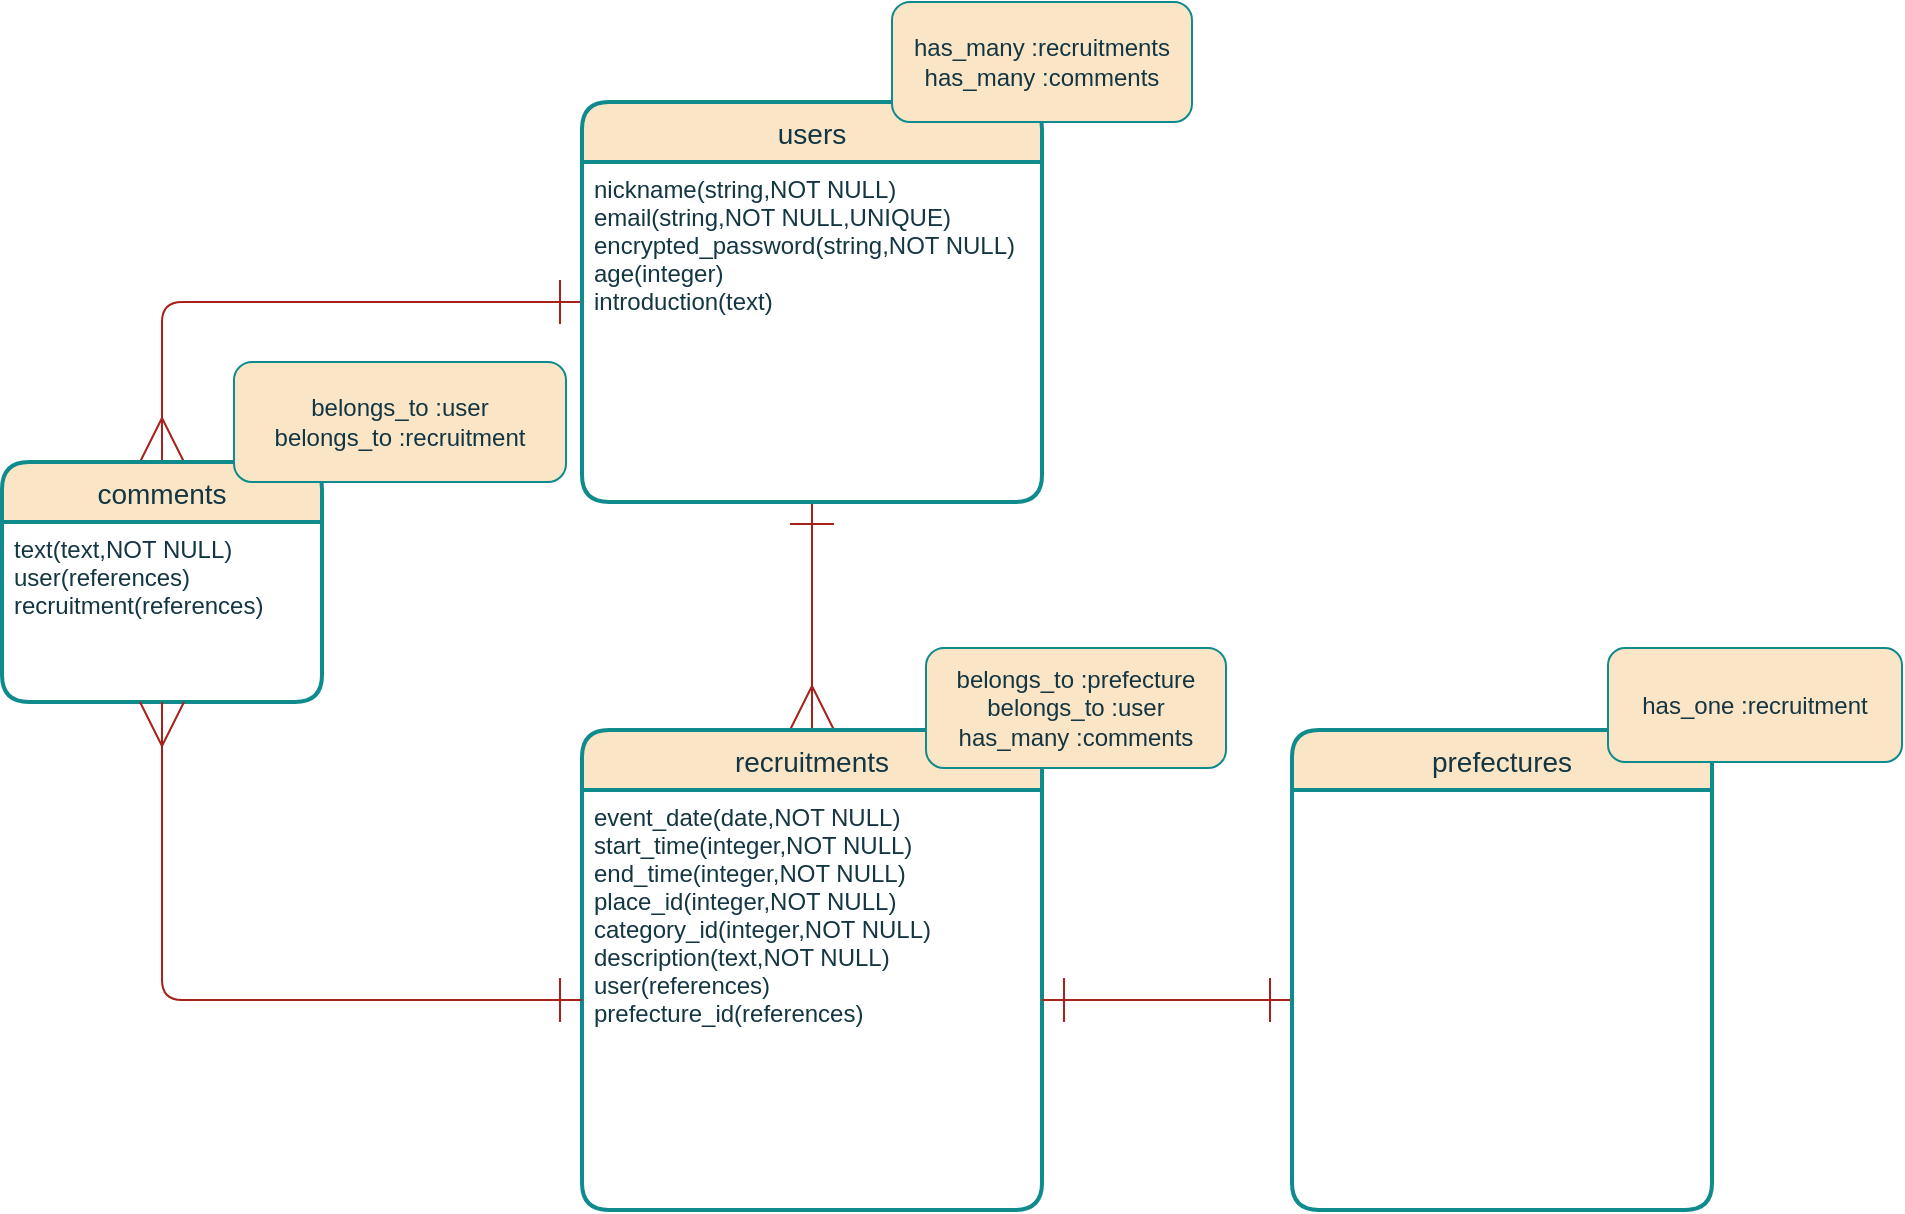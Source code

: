 <mxfile>
    <diagram id="eClYVWL9r5nxT3s1cYDn" name="ページ1">
        <mxGraphModel dx="1208" dy="395" grid="0" gridSize="10" guides="1" tooltips="1" connect="1" arrows="1" fold="1" page="0" pageScale="1" pageWidth="1169" pageHeight="827" background="#ffffff" math="0" shadow="0">
            <root>
                <mxCell id="0"/>
                <mxCell id="1" parent="0"/>
                <mxCell id="2" style="edgeStyle=orthogonalEdgeStyle;orthogonalLoop=1;jettySize=auto;html=1;exitX=0.5;exitY=1;exitDx=0;exitDy=0;entryX=0.5;entryY=0;entryDx=0;entryDy=0;startArrow=ERone;startFill=0;startSize=20;endArrow=ERmany;endFill=0;endSize=20;strokeColor=#A8201A;fontColor=#143642;labelBackgroundColor=#DAD2D8;" edge="1" parent="1" source="4" target="6">
                    <mxGeometry relative="1" as="geometry"/>
                </mxCell>
                <mxCell id="3" style="edgeStyle=orthogonalEdgeStyle;orthogonalLoop=1;jettySize=auto;html=1;exitX=0;exitY=0.5;exitDx=0;exitDy=0;entryX=0.5;entryY=0;entryDx=0;entryDy=0;startArrow=ERone;startFill=0;startSize=20;endArrow=ERmany;endFill=0;endSize=20;strokeColor=#A8201A;fontColor=#143642;labelBackgroundColor=#DAD2D8;" edge="1" parent="1" source="4" target="11">
                    <mxGeometry relative="1" as="geometry"/>
                </mxCell>
                <mxCell id="4" value="users" style="swimlane;childLayout=stackLayout;horizontal=1;startSize=30;horizontalStack=0;fontSize=14;fontStyle=0;strokeWidth=2;resizeParent=0;resizeLast=1;shadow=0;dashed=0;align=center;fillColor=#FAE5C7;strokeColor=#0F8B8D;fontColor=#143642;rounded=1;" vertex="1" parent="1">
                    <mxGeometry x="350" y="140" width="230" height="200" as="geometry"/>
                </mxCell>
                <mxCell id="5" value="nickname(string,NOT NULL)&#10;email(string,NOT NULL,UNIQUE)&#10;encrypted_password(string,NOT NULL)&#10;age(integer)&#10;introduction(text)&#10;" style="align=left;strokeColor=none;fillColor=none;spacingLeft=4;fontSize=12;verticalAlign=top;resizable=0;rotatable=0;part=1;fontColor=#143642;rounded=1;" vertex="1" parent="4">
                    <mxGeometry y="30" width="230" height="170" as="geometry"/>
                </mxCell>
                <mxCell id="6" value="recruitments" style="swimlane;childLayout=stackLayout;horizontal=1;startSize=30;horizontalStack=0;fontSize=14;fontStyle=0;strokeWidth=2;resizeParent=0;resizeLast=1;shadow=0;dashed=0;align=center;fillColor=#FAE5C7;strokeColor=#0F8B8D;fontColor=#143642;rounded=1;" vertex="1" parent="1">
                    <mxGeometry x="350" y="454" width="230" height="240" as="geometry"/>
                </mxCell>
                <mxCell id="7" value="event_date(date,NOT NULL)&#10;start_time(integer,NOT NULL)&#10;end_time(integer,NOT NULL)&#10;place_id(integer,NOT NULL)&#10;category_id(integer,NOT NULL)&#10;description(text,NOT NULL)&#10;user(references)&#10;prefecture_id(references)&#10;&#10;&#10;&#10;" style="align=left;strokeColor=none;fillColor=none;spacingLeft=4;fontSize=12;verticalAlign=top;resizable=0;rotatable=0;part=1;fontColor=#143642;rounded=1;" vertex="1" parent="6">
                    <mxGeometry y="30" width="230" height="210" as="geometry"/>
                </mxCell>
                <mxCell id="10" style="edgeStyle=orthogonalEdgeStyle;orthogonalLoop=1;jettySize=auto;html=1;exitX=1;exitY=0.5;exitDx=0;exitDy=0;entryX=0;entryY=0.5;entryDx=0;entryDy=0;startArrow=ERone;startFill=0;endArrow=ERone;endFill=0;endSize=20;startSize=20;strokeColor=#A8201A;fontColor=#143642;labelBackgroundColor=#DAD2D8;" edge="1" parent="1" source="7">
                    <mxGeometry relative="1" as="geometry">
                        <mxPoint x="705" y="589" as="targetPoint"/>
                        <Array as="points">
                            <mxPoint x="643" y="589"/>
                            <mxPoint x="643" y="589"/>
                        </Array>
                    </mxGeometry>
                </mxCell>
                <mxCell id="11" value="comments" style="swimlane;childLayout=stackLayout;horizontal=1;startSize=30;horizontalStack=0;fontSize=14;fontStyle=0;strokeWidth=2;resizeParent=0;resizeLast=1;shadow=0;dashed=0;align=center;fillColor=#FAE5C7;strokeColor=#0F8B8D;fontColor=#143642;rounded=1;" vertex="1" parent="1">
                    <mxGeometry x="60" y="320" width="160" height="120" as="geometry"/>
                </mxCell>
                <mxCell id="12" value="text(text,NOT NULL)&#10;user(references)&#10;recruitment(references)" style="align=left;strokeColor=none;fillColor=none;spacingLeft=4;fontSize=12;verticalAlign=top;resizable=0;rotatable=0;part=1;fontColor=#143642;rounded=1;" vertex="1" parent="11">
                    <mxGeometry y="30" width="160" height="90" as="geometry"/>
                </mxCell>
                <mxCell id="13" style="edgeStyle=orthogonalEdgeStyle;orthogonalLoop=1;jettySize=auto;html=1;exitX=0;exitY=0.5;exitDx=0;exitDy=0;entryX=0.5;entryY=1;entryDx=0;entryDy=0;startArrow=ERone;startFill=0;startSize=20;endArrow=ERmany;endFill=0;endSize=20;strokeColor=#A8201A;fontColor=#143642;labelBackgroundColor=#DAD2D8;" edge="1" parent="1" source="7" target="12">
                    <mxGeometry relative="1" as="geometry"/>
                </mxCell>
                <UserObject label="belongs_to :prefecture&lt;br&gt;belongs_to :user&lt;br&gt;has_many :comments" treeRoot="1" id="14">
                    <mxCell style="whiteSpace=wrap;html=1;align=center;treeFolding=1;treeMoving=1;newEdgeStyle={&quot;edgeStyle&quot;:&quot;elbowEdgeStyle&quot;,&quot;startArrow&quot;:&quot;none&quot;,&quot;endArrow&quot;:&quot;none&quot;};fillColor=#FAE5C7;strokeColor=#0F8B8D;fontColor=#143642;rounded=1;" vertex="1" parent="1">
                        <mxGeometry x="522" y="413" width="150" height="60" as="geometry"/>
                    </mxCell>
                </UserObject>
                <UserObject label="has_many :recruitments&lt;br&gt;has_many :comments" treeRoot="1" id="16">
                    <mxCell style="whiteSpace=wrap;html=1;align=center;treeFolding=1;treeMoving=1;newEdgeStyle={&quot;edgeStyle&quot;:&quot;elbowEdgeStyle&quot;,&quot;startArrow&quot;:&quot;none&quot;,&quot;endArrow&quot;:&quot;none&quot;};fillColor=#FAE5C7;strokeColor=#0F8B8D;fontColor=#143642;rounded=1;" vertex="1" parent="1">
                        <mxGeometry x="505" y="90" width="150" height="60" as="geometry"/>
                    </mxCell>
                </UserObject>
                <UserObject label="belongs_to :user&lt;br&gt;belongs_to :recruitment" treeRoot="1" id="17">
                    <mxCell style="whiteSpace=wrap;html=1;align=center;treeFolding=1;treeMoving=1;newEdgeStyle={&quot;edgeStyle&quot;:&quot;elbowEdgeStyle&quot;,&quot;startArrow&quot;:&quot;none&quot;,&quot;endArrow&quot;:&quot;none&quot;};fillColor=#FAE5C7;strokeColor=#0F8B8D;fontColor=#143642;rounded=1;" vertex="1" parent="1">
                        <mxGeometry x="176" y="270" width="166" height="60" as="geometry"/>
                    </mxCell>
                </UserObject>
                <mxCell id="19" value="prefectures" style="swimlane;childLayout=stackLayout;horizontal=1;startSize=30;horizontalStack=0;fontSize=14;fontStyle=0;strokeWidth=2;resizeParent=0;resizeLast=1;shadow=0;dashed=0;align=center;fillColor=#FAE5C7;strokeColor=#0F8B8D;fontColor=#143642;rounded=1;" vertex="1" parent="1">
                    <mxGeometry x="705" y="454" width="210" height="240" as="geometry"/>
                </mxCell>
                <UserObject label="&lt;span&gt;has_one :recruitment&lt;br&gt;&lt;/span&gt;" treeRoot="1" id="22">
                    <mxCell style="whiteSpace=wrap;html=1;align=center;treeFolding=1;treeMoving=1;newEdgeStyle={&quot;edgeStyle&quot;:&quot;elbowEdgeStyle&quot;,&quot;startArrow&quot;:&quot;none&quot;,&quot;endArrow&quot;:&quot;none&quot;};fillColor=#FAE5C7;strokeColor=#0F8B8D;fontColor=#143642;rounded=1;" vertex="1" parent="1">
                        <mxGeometry x="863" y="413" width="147" height="57" as="geometry"/>
                    </mxCell>
                </UserObject>
            </root>
        </mxGraphModel>
    </diagram>
</mxfile>